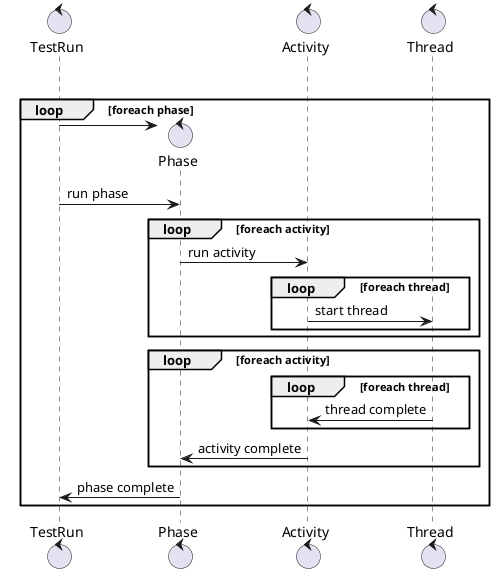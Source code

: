 @startuml


par RunState as RS
control TestRun as R
control Phase as P
control Activity as A
control Thread as T

loop foreach phase
create P
R -> P:
R -> P: run phase

  loop foreach activity
    P -> A: run activity

    loop foreach thread
      A -> T: start thread
    end foreach thread

  end foreach activity

  loop foreach activity
    loop foreach thread
      T -> A: thread complete
    end foreach thread
    A -> P: activity complete
  end foreach activity

P -> R: phase complete
end foreach phase

@enduml